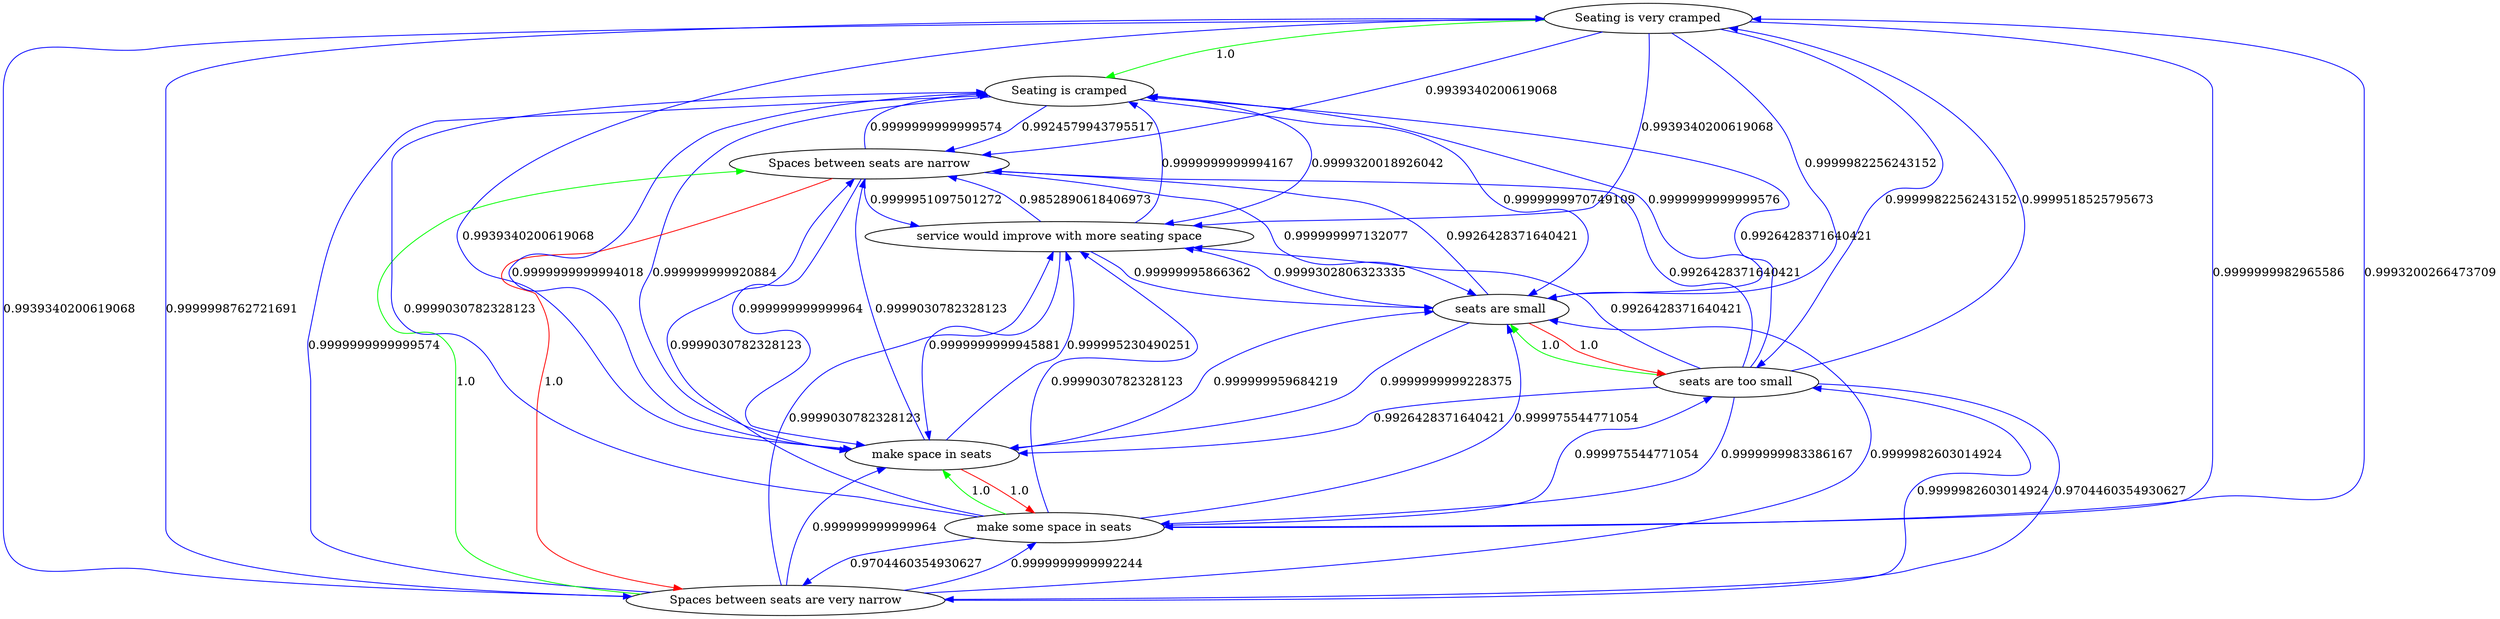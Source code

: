 digraph rawGraph {
"Seating is very cramped";"Seating is cramped";"Spaces between seats are very narrow";"Spaces between seats are narrow";"make some space in seats";"make space in seats";"seats are too small";"seats are small";"service would improve with more seating space";"Seating is very cramped" -> "Seating is cramped" [label=1.0] [color=green]
"Spaces between seats are very narrow" -> "Spaces between seats are narrow" [label=1.0] [color=green]
"Spaces between seats are narrow" -> "Spaces between seats are very narrow" [label=1.0] [color=red]
"Spaces between seats are narrow" -> "Seating is cramped" [label=0.9999999999999574] [color=blue]
"Seating is cramped" -> "Spaces between seats are narrow" [label=0.9924579943795517] [color=blue]
"Seating is very cramped" -> "Spaces between seats are very narrow" [label=0.9939340200619068] [color=blue]
"Spaces between seats are very narrow" -> "Seating is very cramped" [label=0.9999998762721691] [color=blue]
"Seating is very cramped" -> "Spaces between seats are narrow" [label=0.9939340200619068] [color=blue]
"Spaces between seats are very narrow" -> "Seating is cramped" [label=0.9999999999999574] [color=blue]
"make some space in seats" -> "make space in seats" [label=1.0] [color=green]
"make space in seats" -> "make some space in seats" [label=1.0] [color=red]
"make space in seats" -> "Spaces between seats are narrow" [label=0.9999030782328123] [color=blue]
"Spaces between seats are narrow" -> "make space in seats" [label=0.999999999999964] [color=blue]
"Spaces between seats are very narrow" -> "make some space in seats" [label=0.9999999999992244] [color=blue]
"make some space in seats" -> "Spaces between seats are very narrow" [label=0.9704460354930627] [color=blue]
"Seating is cramped" -> "make space in seats" [label=0.999999999920884] [color=blue]
"make space in seats" -> "Seating is cramped" [label=0.9999999999994018] [color=blue]
"Seating is very cramped" -> "make some space in seats" [label=0.9999999982965586] [color=blue]
"make some space in seats" -> "Seating is very cramped" [label=0.9993200266473709] [color=blue]
"Seating is very cramped" -> "make space in seats" [label=0.9939340200619068] [color=blue]
"Spaces between seats are very narrow" -> "make space in seats" [label=0.999999999999964] [color=blue]
"make some space in seats" -> "Spaces between seats are narrow" [label=0.9999030782328123] [color=blue]
"make some space in seats" -> "Seating is cramped" [label=0.9999030782328123] [color=blue]
"seats are too small" -> "seats are small" [label=1.0] [color=green]
"seats are small" -> "seats are too small" [label=1.0] [color=red]
"seats are small" -> "make space in seats" [label=0.9999999999228375] [color=blue]
"make space in seats" -> "seats are small" [label=0.999999959684219] [color=blue]
"make some space in seats" -> "seats are too small" [label=0.999975544771054] [color=blue]
"seats are too small" -> "make some space in seats" [label=0.9999999983386167] [color=blue]
"seats are small" -> "Spaces between seats are narrow" [label=0.9926428371640421] [color=blue]
"Spaces between seats are narrow" -> "seats are small" [label=0.999999997132077] [color=blue]
"Spaces between seats are very narrow" -> "seats are too small" [label=0.9999982603014924] [color=blue]
"Seating is cramped" -> "seats are small" [label=0.9999999970749109] [color=blue]
"seats are small" -> "Seating is cramped" [label=0.9999999999999576] [color=blue]
"Seating is very cramped" -> "seats are too small" [label=0.9999982256243152] [color=blue]
"seats are too small" -> "Seating is very cramped" [label=0.9999518525795673] [color=blue]
"Seating is very cramped" -> "seats are small" [label=0.9999982256243152] [color=blue]
"Spaces between seats are very narrow" -> "seats are small" [label=0.9999982603014924] [color=blue]
"make some space in seats" -> "seats are small" [label=0.999975544771054] [color=blue]
"seats are too small" -> "make space in seats" [label=0.9926428371640421] [color=blue]
"seats are too small" -> "Spaces between seats are narrow" [label=0.9926428371640421] [color=blue]
"seats are too small" -> "Spaces between seats are very narrow" [label=0.9704460354930627] [color=blue]
"seats are too small" -> "Seating is cramped" [label=0.9926428371640421] [color=blue]
"service would improve with more seating space" -> "make space in seats" [label=0.9999999999945881] [color=blue]
"make space in seats" -> "service would improve with more seating space" [label=0.999995230490251] [color=blue]
"Spaces between seats are narrow" -> "service would improve with more seating space" [label=0.9999951097501272] [color=blue]
"service would improve with more seating space" -> "Spaces between seats are narrow" [label=0.9852890618406973] [color=blue]
"seats are small" -> "service would improve with more seating space" [label=0.9999302806323335] [color=blue]
"service would improve with more seating space" -> "seats are small" [label=0.99999995866362] [color=blue]
"Seating is cramped" -> "service would improve with more seating space" [label=0.9999320018926042] [color=blue]
"service would improve with more seating space" -> "Seating is cramped" [label=0.9999999999994167] [color=blue]
"Seating is very cramped" -> "service would improve with more seating space" [label=0.9939340200619068] [color=blue]
"Spaces between seats are very narrow" -> "service would improve with more seating space" [label=0.9999030782328123] [color=blue]
"make some space in seats" -> "service would improve with more seating space" [label=0.9999030782328123] [color=blue]
"seats are too small" -> "service would improve with more seating space" [label=0.9926428371640421] [color=blue]
}